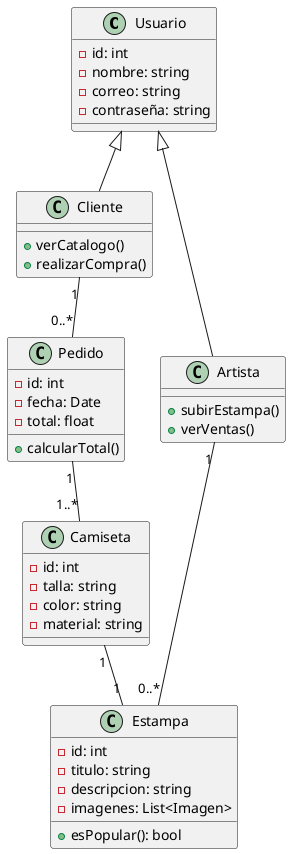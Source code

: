 @startuml class diagram
class Usuario {
    - id: int
    - nombre: string
    - correo: string
    - contraseña: string
}

class Cliente extends Usuario {
    + verCatalogo()
    + realizarCompra()
}

class Artista extends Usuario {
    + subirEstampa()
    + verVentas()
}

class Estampa {
    - id: int
    - titulo: string
    - descripcion: string
    - imagenes: List<Imagen>
    + esPopular(): bool
}

class Camiseta {
    - id: int
    - talla: string
    - color: string
    - material: string
}

class Pedido {
    - id: int
    - fecha: Date
    - total: float
    + calcularTotal()
}

Artista "1" -- "0..*" Estampa
Cliente "1" -- "0..*" Pedido
Pedido "1" -- "1..*" Camiseta
Camiseta "1" -- "1" Estampa
@enduml
